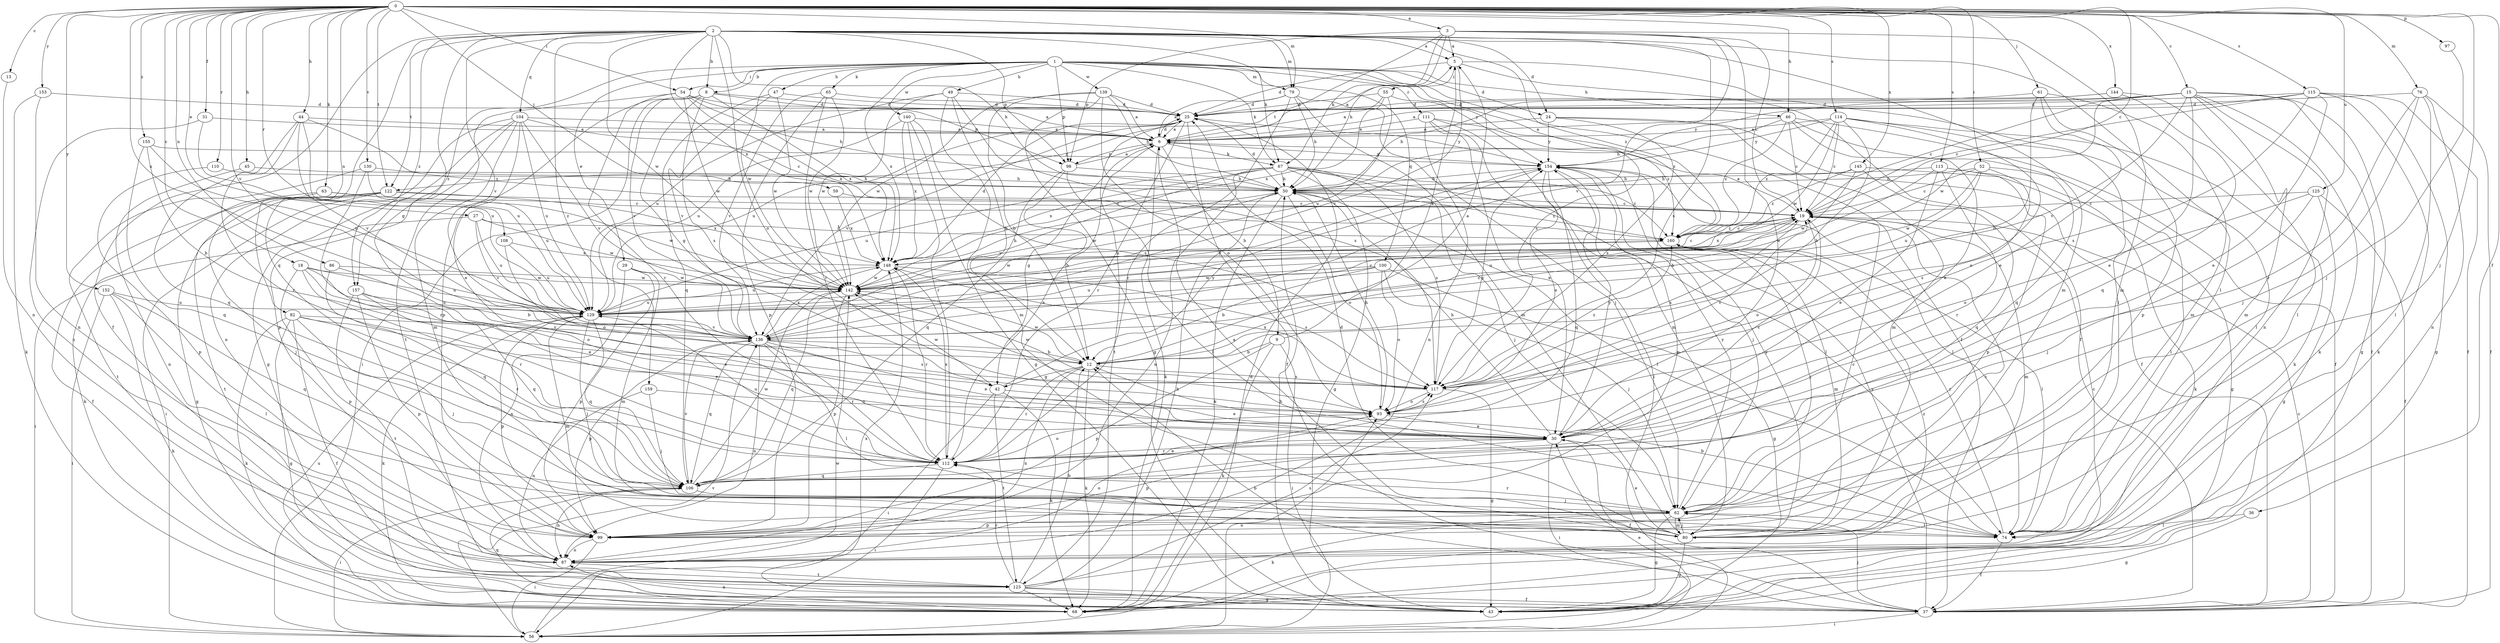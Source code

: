 strict digraph  {
0;
1;
2;
3;
5;
6;
8;
9;
12;
13;
15;
18;
19;
24;
25;
27;
29;
30;
31;
36;
37;
42;
43;
44;
45;
46;
47;
49;
50;
52;
54;
55;
56;
59;
61;
62;
63;
65;
67;
68;
74;
76;
79;
80;
82;
86;
87;
93;
97;
98;
99;
100;
104;
106;
108;
110;
111;
112;
113;
114;
115;
117;
122;
123;
125;
129;
130;
136;
139;
140;
142;
144;
145;
148;
152;
153;
154;
155;
157;
159;
160;
0 -> 3  [label=a];
0 -> 13  [label=c];
0 -> 15  [label=c];
0 -> 18  [label=c];
0 -> 19  [label=c];
0 -> 27  [label=e];
0 -> 31  [label=f];
0 -> 36  [label=f];
0 -> 44  [label=h];
0 -> 45  [label=h];
0 -> 46  [label=h];
0 -> 52  [label=i];
0 -> 54  [label=i];
0 -> 59  [label=j];
0 -> 61  [label=j];
0 -> 62  [label=j];
0 -> 63  [label=k];
0 -> 76  [label=m];
0 -> 79  [label=m];
0 -> 82  [label=n];
0 -> 86  [label=n];
0 -> 97  [label=p];
0 -> 108  [label=r];
0 -> 110  [label=r];
0 -> 113  [label=s];
0 -> 114  [label=s];
0 -> 115  [label=s];
0 -> 122  [label=t];
0 -> 125  [label=u];
0 -> 129  [label=u];
0 -> 130  [label=v];
0 -> 136  [label=v];
0 -> 144  [label=x];
0 -> 145  [label=x];
0 -> 152  [label=y];
0 -> 153  [label=y];
0 -> 155  [label=z];
1 -> 8  [label=b];
1 -> 24  [label=d];
1 -> 29  [label=e];
1 -> 37  [label=f];
1 -> 46  [label=h];
1 -> 47  [label=h];
1 -> 49  [label=h];
1 -> 54  [label=i];
1 -> 65  [label=k];
1 -> 67  [label=k];
1 -> 79  [label=m];
1 -> 98  [label=p];
1 -> 100  [label=q];
1 -> 111  [label=r];
1 -> 117  [label=s];
1 -> 139  [label=w];
1 -> 140  [label=w];
1 -> 142  [label=w];
1 -> 148  [label=x];
1 -> 154  [label=y];
1 -> 157  [label=z];
2 -> 5  [label=a];
2 -> 8  [label=b];
2 -> 24  [label=d];
2 -> 37  [label=f];
2 -> 42  [label=g];
2 -> 50  [label=h];
2 -> 67  [label=k];
2 -> 74  [label=l];
2 -> 79  [label=m];
2 -> 80  [label=m];
2 -> 93  [label=o];
2 -> 98  [label=p];
2 -> 104  [label=q];
2 -> 106  [label=q];
2 -> 117  [label=s];
2 -> 122  [label=t];
2 -> 136  [label=v];
2 -> 142  [label=w];
2 -> 148  [label=x];
2 -> 157  [label=z];
2 -> 159  [label=z];
2 -> 160  [label=z];
3 -> 5  [label=a];
3 -> 19  [label=c];
3 -> 30  [label=e];
3 -> 50  [label=h];
3 -> 67  [label=k];
3 -> 80  [label=m];
3 -> 98  [label=p];
3 -> 122  [label=t];
3 -> 136  [label=v];
5 -> 25  [label=d];
5 -> 37  [label=f];
5 -> 55  [label=i];
5 -> 74  [label=l];
5 -> 136  [label=v];
6 -> 5  [label=a];
6 -> 9  [label=b];
6 -> 25  [label=d];
6 -> 42  [label=g];
6 -> 67  [label=k];
6 -> 68  [label=k];
6 -> 98  [label=p];
6 -> 154  [label=y];
8 -> 25  [label=d];
8 -> 42  [label=g];
8 -> 56  [label=i];
8 -> 98  [label=p];
8 -> 99  [label=p];
8 -> 117  [label=s];
8 -> 136  [label=v];
8 -> 148  [label=x];
9 -> 5  [label=a];
9 -> 12  [label=b];
9 -> 56  [label=i];
9 -> 68  [label=k];
9 -> 99  [label=p];
12 -> 5  [label=a];
12 -> 42  [label=g];
12 -> 68  [label=k];
12 -> 87  [label=n];
12 -> 112  [label=r];
12 -> 117  [label=s];
12 -> 142  [label=w];
13 -> 87  [label=n];
15 -> 19  [label=c];
15 -> 25  [label=d];
15 -> 30  [label=e];
15 -> 37  [label=f];
15 -> 43  [label=g];
15 -> 68  [label=k];
15 -> 80  [label=m];
15 -> 87  [label=n];
15 -> 136  [label=v];
15 -> 142  [label=w];
15 -> 154  [label=y];
18 -> 30  [label=e];
18 -> 93  [label=o];
18 -> 99  [label=p];
18 -> 112  [label=r];
18 -> 129  [label=u];
18 -> 142  [label=w];
19 -> 6  [label=a];
19 -> 80  [label=m];
19 -> 93  [label=o];
19 -> 117  [label=s];
19 -> 129  [label=u];
19 -> 148  [label=x];
19 -> 160  [label=z];
24 -> 6  [label=a];
24 -> 37  [label=f];
24 -> 80  [label=m];
24 -> 117  [label=s];
24 -> 154  [label=y];
25 -> 6  [label=a];
25 -> 37  [label=f];
25 -> 112  [label=r];
25 -> 123  [label=t];
25 -> 129  [label=u];
25 -> 136  [label=v];
25 -> 154  [label=y];
27 -> 56  [label=i];
27 -> 129  [label=u];
27 -> 136  [label=v];
27 -> 142  [label=w];
27 -> 160  [label=z];
29 -> 80  [label=m];
29 -> 87  [label=n];
29 -> 99  [label=p];
29 -> 142  [label=w];
30 -> 19  [label=c];
30 -> 37  [label=f];
30 -> 50  [label=h];
30 -> 56  [label=i];
30 -> 99  [label=p];
30 -> 112  [label=r];
30 -> 154  [label=y];
31 -> 6  [label=a];
31 -> 87  [label=n];
31 -> 129  [label=u];
36 -> 43  [label=g];
36 -> 74  [label=l];
37 -> 12  [label=b];
37 -> 19  [label=c];
37 -> 56  [label=i];
37 -> 62  [label=j];
37 -> 148  [label=x];
37 -> 154  [label=y];
42 -> 30  [label=e];
42 -> 56  [label=i];
42 -> 68  [label=k];
42 -> 123  [label=t];
42 -> 142  [label=w];
42 -> 154  [label=y];
43 -> 50  [label=h];
44 -> 6  [label=a];
44 -> 106  [label=q];
44 -> 112  [label=r];
44 -> 129  [label=u];
44 -> 136  [label=v];
44 -> 160  [label=z];
45 -> 50  [label=h];
45 -> 87  [label=n];
46 -> 6  [label=a];
46 -> 19  [label=c];
46 -> 30  [label=e];
46 -> 37  [label=f];
46 -> 50  [label=h];
46 -> 106  [label=q];
46 -> 160  [label=z];
47 -> 25  [label=d];
47 -> 106  [label=q];
47 -> 136  [label=v];
47 -> 142  [label=w];
49 -> 12  [label=b];
49 -> 25  [label=d];
49 -> 80  [label=m];
49 -> 117  [label=s];
49 -> 129  [label=u];
49 -> 142  [label=w];
50 -> 19  [label=c];
50 -> 25  [label=d];
50 -> 68  [label=k];
50 -> 74  [label=l];
50 -> 93  [label=o];
50 -> 142  [label=w];
50 -> 160  [label=z];
52 -> 19  [label=c];
52 -> 50  [label=h];
52 -> 74  [label=l];
52 -> 117  [label=s];
52 -> 129  [label=u];
52 -> 142  [label=w];
54 -> 6  [label=a];
54 -> 25  [label=d];
54 -> 50  [label=h];
54 -> 112  [label=r];
54 -> 123  [label=t];
54 -> 142  [label=w];
54 -> 148  [label=x];
55 -> 6  [label=a];
55 -> 25  [label=d];
55 -> 129  [label=u];
55 -> 148  [label=x];
55 -> 160  [label=z];
56 -> 25  [label=d];
56 -> 30  [label=e];
56 -> 93  [label=o];
56 -> 136  [label=v];
56 -> 142  [label=w];
59 -> 19  [label=c];
59 -> 148  [label=x];
61 -> 12  [label=b];
61 -> 25  [label=d];
61 -> 30  [label=e];
61 -> 80  [label=m];
61 -> 99  [label=p];
62 -> 19  [label=c];
62 -> 43  [label=g];
62 -> 68  [label=k];
62 -> 74  [label=l];
62 -> 80  [label=m];
62 -> 99  [label=p];
62 -> 112  [label=r];
62 -> 154  [label=y];
63 -> 19  [label=c];
63 -> 37  [label=f];
63 -> 62  [label=j];
63 -> 142  [label=w];
65 -> 25  [label=d];
65 -> 99  [label=p];
65 -> 112  [label=r];
65 -> 136  [label=v];
65 -> 142  [label=w];
67 -> 43  [label=g];
67 -> 50  [label=h];
67 -> 62  [label=j];
67 -> 74  [label=l];
67 -> 87  [label=n];
67 -> 117  [label=s];
67 -> 129  [label=u];
67 -> 136  [label=v];
67 -> 148  [label=x];
67 -> 160  [label=z];
68 -> 87  [label=n];
68 -> 106  [label=q];
68 -> 129  [label=u];
74 -> 12  [label=b];
74 -> 37  [label=f];
74 -> 160  [label=z];
76 -> 25  [label=d];
76 -> 37  [label=f];
76 -> 62  [label=j];
76 -> 74  [label=l];
76 -> 87  [label=n];
76 -> 112  [label=r];
79 -> 6  [label=a];
79 -> 25  [label=d];
79 -> 50  [label=h];
79 -> 62  [label=j];
79 -> 80  [label=m];
79 -> 112  [label=r];
80 -> 6  [label=a];
80 -> 25  [label=d];
80 -> 30  [label=e];
80 -> 43  [label=g];
80 -> 62  [label=j];
80 -> 154  [label=y];
82 -> 30  [label=e];
82 -> 37  [label=f];
82 -> 43  [label=g];
82 -> 62  [label=j];
82 -> 68  [label=k];
82 -> 112  [label=r];
82 -> 136  [label=v];
86 -> 12  [label=b];
86 -> 106  [label=q];
86 -> 142  [label=w];
87 -> 19  [label=c];
87 -> 93  [label=o];
87 -> 123  [label=t];
93 -> 30  [label=e];
93 -> 50  [label=h];
93 -> 117  [label=s];
97 -> 62  [label=j];
98 -> 6  [label=a];
98 -> 12  [label=b];
98 -> 50  [label=h];
98 -> 74  [label=l];
98 -> 106  [label=q];
99 -> 19  [label=c];
99 -> 56  [label=i];
99 -> 87  [label=n];
100 -> 12  [label=b];
100 -> 43  [label=g];
100 -> 62  [label=j];
100 -> 93  [label=o];
100 -> 129  [label=u];
100 -> 142  [label=w];
104 -> 6  [label=a];
104 -> 19  [label=c];
104 -> 30  [label=e];
104 -> 43  [label=g];
104 -> 80  [label=m];
104 -> 87  [label=n];
104 -> 99  [label=p];
104 -> 129  [label=u];
104 -> 136  [label=v];
106 -> 56  [label=i];
106 -> 62  [label=j];
106 -> 87  [label=n];
106 -> 136  [label=v];
106 -> 142  [label=w];
108 -> 93  [label=o];
108 -> 129  [label=u];
108 -> 148  [label=x];
110 -> 50  [label=h];
110 -> 99  [label=p];
111 -> 6  [label=a];
111 -> 30  [label=e];
111 -> 56  [label=i];
111 -> 80  [label=m];
111 -> 87  [label=n];
111 -> 160  [label=z];
112 -> 6  [label=a];
112 -> 30  [label=e];
112 -> 56  [label=i];
112 -> 93  [label=o];
112 -> 106  [label=q];
112 -> 129  [label=u];
112 -> 148  [label=x];
113 -> 12  [label=b];
113 -> 30  [label=e];
113 -> 50  [label=h];
113 -> 68  [label=k];
113 -> 99  [label=p];
113 -> 112  [label=r];
114 -> 6  [label=a];
114 -> 12  [label=b];
114 -> 19  [label=c];
114 -> 68  [label=k];
114 -> 74  [label=l];
114 -> 93  [label=o];
114 -> 142  [label=w];
114 -> 154  [label=y];
114 -> 160  [label=z];
115 -> 6  [label=a];
115 -> 19  [label=c];
115 -> 25  [label=d];
115 -> 30  [label=e];
115 -> 37  [label=f];
115 -> 43  [label=g];
115 -> 68  [label=k];
115 -> 117  [label=s];
117 -> 19  [label=c];
117 -> 43  [label=g];
117 -> 93  [label=o];
117 -> 142  [label=w];
117 -> 148  [label=x];
117 -> 154  [label=y];
117 -> 160  [label=z];
122 -> 19  [label=c];
122 -> 43  [label=g];
122 -> 56  [label=i];
122 -> 68  [label=k];
122 -> 123  [label=t];
122 -> 148  [label=x];
123 -> 12  [label=b];
123 -> 37  [label=f];
123 -> 43  [label=g];
123 -> 50  [label=h];
123 -> 68  [label=k];
123 -> 112  [label=r];
123 -> 117  [label=s];
123 -> 160  [label=z];
125 -> 19  [label=c];
125 -> 37  [label=f];
125 -> 43  [label=g];
125 -> 62  [label=j];
125 -> 93  [label=o];
129 -> 19  [label=c];
129 -> 62  [label=j];
129 -> 68  [label=k];
129 -> 80  [label=m];
129 -> 99  [label=p];
129 -> 106  [label=q];
129 -> 136  [label=v];
130 -> 50  [label=h];
130 -> 112  [label=r];
130 -> 123  [label=t];
130 -> 129  [label=u];
136 -> 12  [label=b];
136 -> 19  [label=c];
136 -> 30  [label=e];
136 -> 74  [label=l];
136 -> 87  [label=n];
136 -> 99  [label=p];
136 -> 106  [label=q];
136 -> 112  [label=r];
136 -> 117  [label=s];
136 -> 148  [label=x];
136 -> 154  [label=y];
139 -> 6  [label=a];
139 -> 12  [label=b];
139 -> 25  [label=d];
139 -> 43  [label=g];
139 -> 50  [label=h];
139 -> 93  [label=o];
139 -> 142  [label=w];
140 -> 6  [label=a];
140 -> 43  [label=g];
140 -> 112  [label=r];
140 -> 117  [label=s];
140 -> 129  [label=u];
140 -> 148  [label=x];
142 -> 50  [label=h];
142 -> 99  [label=p];
142 -> 106  [label=q];
142 -> 129  [label=u];
144 -> 25  [label=d];
144 -> 50  [label=h];
144 -> 74  [label=l];
144 -> 106  [label=q];
145 -> 43  [label=g];
145 -> 50  [label=h];
145 -> 106  [label=q];
145 -> 142  [label=w];
145 -> 160  [label=z];
148 -> 19  [label=c];
148 -> 25  [label=d];
148 -> 112  [label=r];
148 -> 117  [label=s];
148 -> 129  [label=u];
148 -> 142  [label=w];
152 -> 56  [label=i];
152 -> 68  [label=k];
152 -> 74  [label=l];
152 -> 106  [label=q];
152 -> 129  [label=u];
153 -> 25  [label=d];
153 -> 68  [label=k];
153 -> 87  [label=n];
154 -> 50  [label=h];
154 -> 62  [label=j];
154 -> 74  [label=l];
154 -> 93  [label=o];
154 -> 99  [label=p];
154 -> 106  [label=q];
155 -> 12  [label=b];
155 -> 106  [label=q];
155 -> 129  [label=u];
155 -> 154  [label=y];
157 -> 30  [label=e];
157 -> 99  [label=p];
157 -> 106  [label=q];
157 -> 123  [label=t];
157 -> 129  [label=u];
159 -> 62  [label=j];
159 -> 87  [label=n];
159 -> 93  [label=o];
160 -> 19  [label=c];
160 -> 62  [label=j];
160 -> 74  [label=l];
160 -> 80  [label=m];
160 -> 142  [label=w];
160 -> 148  [label=x];
}
